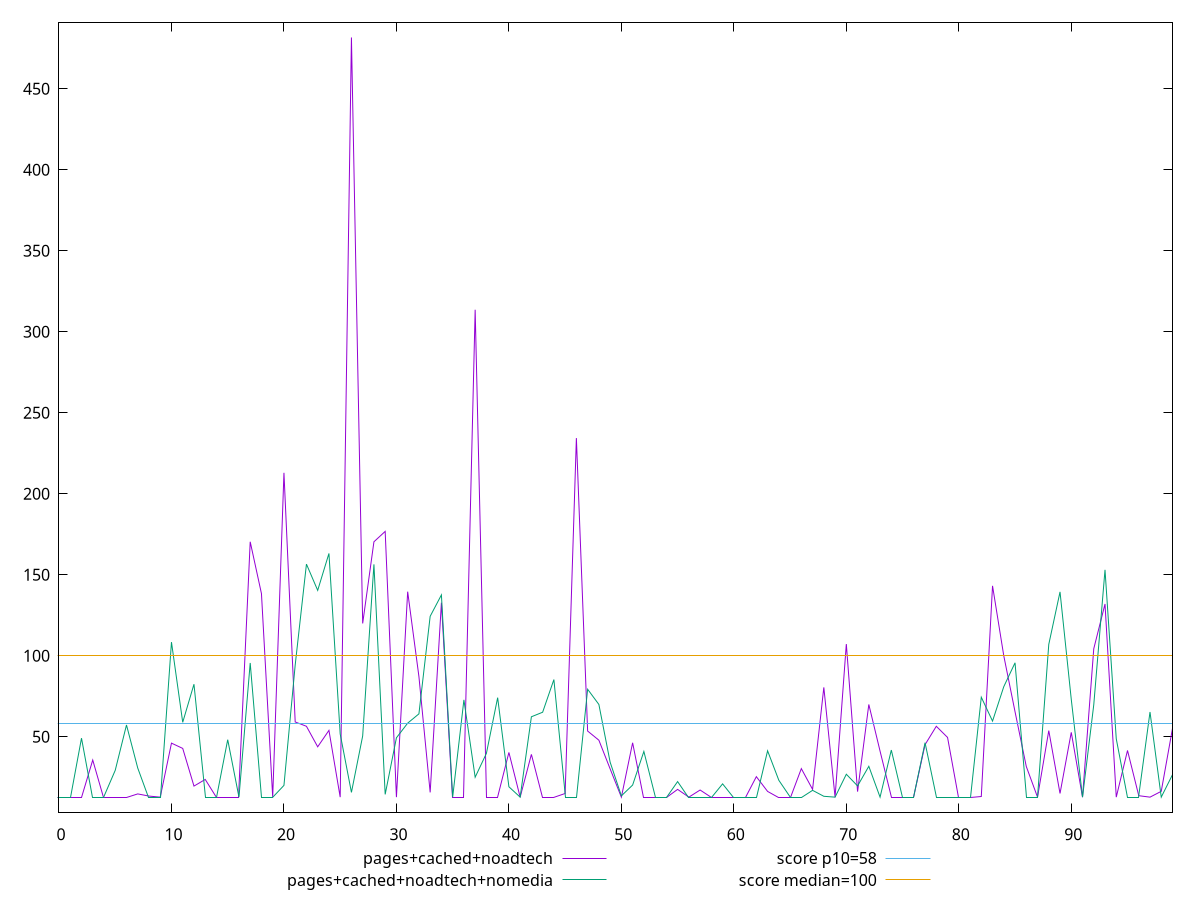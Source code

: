 reset

$pagesCachedNoadtech <<EOF
0 12.8
1 12.8
2 12.8
3 35.7
4 12.8
5 12.8
6 12.8
7 14.8
8 13.466666666666669
9 12.8
10 46.13333333333333
11 42.88
12 19.63160000000007
13 23.733333333333334
14 12.8
15 12.8
16 12.8
17 170.4
18 138.4
19 12.8
20 212.96539999999987
21 59.200000000000095
22 56.53333333333333
23 43.86666666666667
24 54.00613333333361
25 12.8
26 481.6000000000002
27 120.00000000000018
28 170.4
29 176.8
30 12.8
31 139.6
32 87.2
33 15.733333333333334
34 132.8
35 12.8
36 12.8
37 313.6
38 12.8
39 12.8
40 40.400000000000006
41 12.8
42 39.2
43 12.8
44 12.8
45 15.066666666666668
46 234.4
47 53.6
48 47.93333333333334
49 30.266666666666673
50 12.8
51 46.36466666666699
52 12.8
53 12.8
54 12.8
55 17.6
56 12.8
57 17.2
58 12.8
59 12.8
60 12.8
61 12.8
62 25.44079999999976
63 16.333333333333336
64 12.8
65 12.8
66 30.400000000000002
67 17.6
68 80.53333333333335
69 12.8
70 107.2666666666665
71 16.200000000000003
72 70
73 41.2
74 12.8
75 12.8
76 12.8
77 45.2
78 56.53333333333333
79 49.64666666666672
80 12.8
81 12.8
82 13.200000000000001
83 143.19999999999982
84 100
85 65.51999999999992
86 31.733333333333338
87 12.8
88 53.86666666666667
89 15.066666666666668
90 52.800000000000004
91 12.8
92 104.4
93 132
94 12.8
95 41.6
96 13.700000000000001
97 12.8
98 16.4
99 55.19999999999982
EOF

$pagesCachedNoadtechNomedia <<EOF
0 12.8
1 12.8
2 49.2
3 12.8
4 12.8
5 29.36
6 57.33453333333348
7 30.78080000000009
8 12.8
9 12.8
10 108.46653333333333
11 58.97920000000031
12 82.5
13 12.8
14 12.8
15 48.26666666666667
16 12.8
17 95.60000000000001
18 12.8
19 12.8
20 20.06240000000016
21 94.36640000000008
22 156.60000000000002
23 140.4
24 163.20000000000002
25 51.800000000000004
26 15.733333333333334
27 50.58
28 156.4666666666667
29 14.5
30 49.42980000000007
31 58.46666666666667
32 64.2
33 124.4
34 137.60000000000002
35 12.8
36 72.83799999999992
37 25.1
38 39.800000000000004
39 74.2
40 19.200000000000003
41 12.8
42 62.400000000000006
43 65.20480000000026
44 85.36
45 12.8
46 12.8
47 79.38040000000001
48 70
49 34.400000000000006
50 13.600000000000001
51 20.26666666666667
52 41
53 12.8
54 12.8
55 22.400000000000002
56 12.8
57 12.8
58 12.8
59 21
60 12.8
61 12.8
62 12.8
63 41.400000000000006
64 23.200000000000003
65 12.8
66 12.8
67 17
68 13.333333333333334
69 12.8
70 26.933333333333337
71 19.733333333333334
72 31.840000000000003
73 12.8
74 41.86666666666679
75 12.8
76 12.8
77 46.400000000000006
78 12.8
79 12.8
80 12.8
81 12.8
82 74.46666666666667
83 59.73333333333333
84 81
85 95.70126666666644
86 12.8
87 12.8
88 107.0650666666669
89 139.46666666666684
90 73.1368000000001
91 12.8
92 69.80853333333289
93 153.0666666666667
94 48.8
95 12.8
96 12.8
97 65.33333333333334
98 12.8
99 26.666666666666664
EOF

set key outside below
set xrange [0:99]
set yrange [3.4239999999999977:490.97600000000017]
set trange [3.4239999999999977:490.97600000000017]
set terminal svg size 640, 520 enhanced background rgb 'white'
set output "report_00015_2021-02-09T16-11-33.973Z/estimated-input-latency/comparison/line/2_vs_3.svg"

plot $pagesCachedNoadtech title "pages+cached+noadtech" with line, \
     $pagesCachedNoadtechNomedia title "pages+cached+noadtech+nomedia" with line, \
     58 title "score p10=58", \
     100 title "score median=100"

reset
